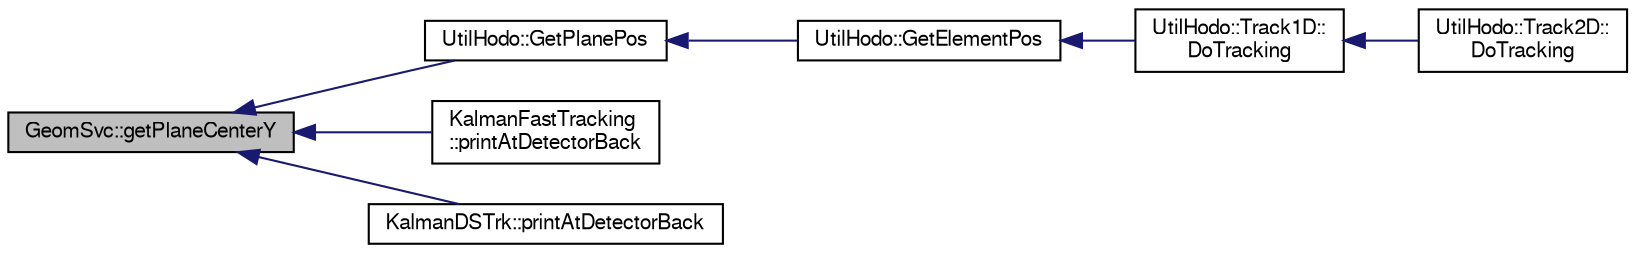 digraph "GeomSvc::getPlaneCenterY"
{
  bgcolor="transparent";
  edge [fontname="FreeSans",fontsize="10",labelfontname="FreeSans",labelfontsize="10"];
  node [fontname="FreeSans",fontsize="10",shape=record];
  rankdir="LR";
  Node1 [label="GeomSvc::getPlaneCenterY",height=0.2,width=0.4,color="black", fillcolor="grey75", style="filled" fontcolor="black"];
  Node1 -> Node2 [dir="back",color="midnightblue",fontsize="10",style="solid",fontname="FreeSans"];
  Node2 [label="UtilHodo::GetPlanePos",height=0.2,width=0.4,color="black",URL="$d9/d7c/namespaceUtilHodo.html#a1b46f5fa340d48eb176f18d4f87bf7d2"];
  Node2 -> Node3 [dir="back",color="midnightblue",fontsize="10",style="solid",fontname="FreeSans"];
  Node3 [label="UtilHodo::GetElementPos",height=0.2,width=0.4,color="black",URL="$d9/d7c/namespaceUtilHodo.html#aa969bb67fd62bb607c12ca68a992c69a"];
  Node3 -> Node4 [dir="back",color="midnightblue",fontsize="10",style="solid",fontname="FreeSans"];
  Node4 [label="UtilHodo::Track1D::\lDoTracking",height=0.2,width=0.4,color="black",URL="$d3/d4a/structUtilHodo_1_1Track1D.html#abd7234340c4ee7dc5c111cdcbe9f7ead"];
  Node4 -> Node5 [dir="back",color="midnightblue",fontsize="10",style="solid",fontname="FreeSans"];
  Node5 [label="UtilHodo::Track2D::\lDoTracking",height=0.2,width=0.4,color="black",URL="$dd/df6/structUtilHodo_1_1Track2D.html#ac5b5097bfb0520a4c6c3511b00d6180b"];
  Node1 -> Node6 [dir="back",color="midnightblue",fontsize="10",style="solid",fontname="FreeSans"];
  Node6 [label="KalmanFastTracking\l::printAtDetectorBack",height=0.2,width=0.4,color="black",URL="$d3/d46/classKalmanFastTracking.html#ada315a710df996c08316934282df9060"];
  Node1 -> Node7 [dir="back",color="midnightblue",fontsize="10",style="solid",fontname="FreeSans"];
  Node7 [label="KalmanDSTrk::printAtDetectorBack",height=0.2,width=0.4,color="black",URL="$db/daa/classKalmanDSTrk.html#a46cba45326519aa81709e0021111cc2b"];
}
